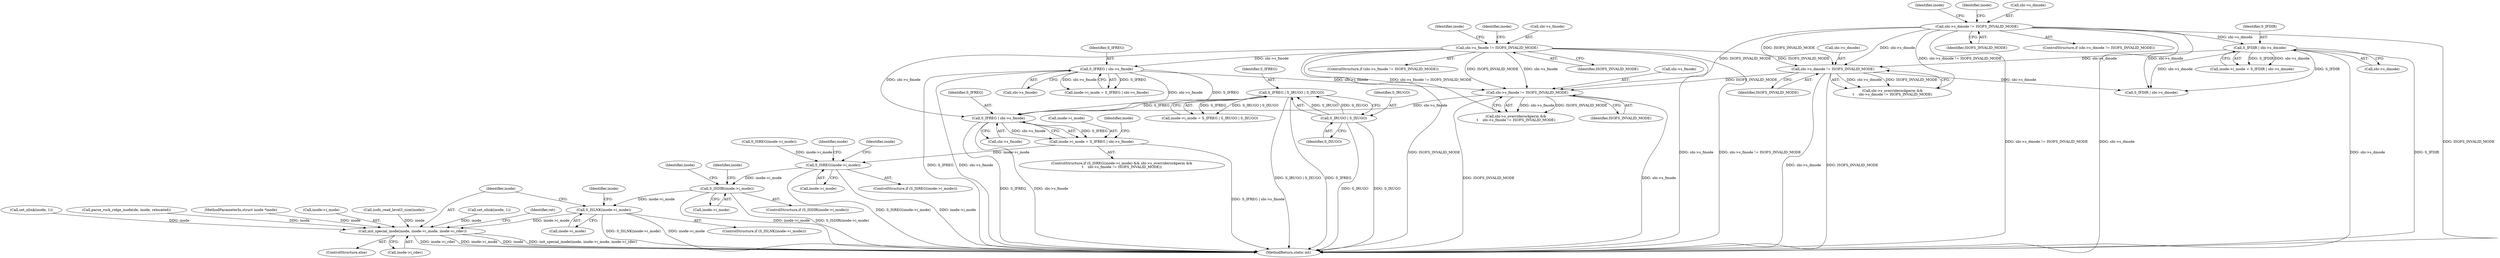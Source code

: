 digraph "0_linux_410dd3cf4c9b36f27ed4542ee18b1af5e68645a4_0@pointer" {
"1000621" [label="(Call,S_IFREG | sbi->s_fmode)"];
"1000330" [label="(Call,S_IFREG | sbi->s_fmode)"];
"1000320" [label="(Call,sbi->s_fmode != ISOFS_INVALID_MODE)"];
"1000341" [label="(Call,S_IFREG | S_IRUGO | S_IXUGO)"];
"1000343" [label="(Call,S_IRUGO | S_IXUGO)"];
"1000612" [label="(Call,sbi->s_fmode != ISOFS_INVALID_MODE)"];
"1000290" [label="(Call,sbi->s_dmode != ISOFS_INVALID_MODE)"];
"1000588" [label="(Call,sbi->s_dmode != ISOFS_INVALID_MODE)"];
"1000299" [label="(Call,S_IFDIR | sbi->s_dmode)"];
"1000617" [label="(Call,inode->i_mode = S_IFREG | sbi->s_fmode)"];
"1000627" [label="(Call,S_ISREG(inode->i_mode))"];
"1000665" [label="(Call,S_ISDIR(inode->i_mode))"];
"1000684" [label="(Call,S_ISLNK(inode->i_mode))"];
"1000704" [label="(Call,init_special_inode(inode, inode->i_mode, inode->i_rdev))"];
"1000337" [label="(Call,inode->i_mode = S_IFREG | S_IRUGO | S_IXUGO)"];
"1000320" [label="(Call,sbi->s_fmode != ISOFS_INVALID_MODE)"];
"1000321" [label="(Call,sbi->s_fmode)"];
"1000344" [label="(Identifier,S_IRUGO)"];
"1000602" [label="(ControlStructure,if (S_ISREG(inode->i_mode) && sbi->s_overriderockperm &&\n\t    sbi->s_fmode != ISOFS_INVALID_MODE))"];
"1000294" [label="(Identifier,ISOFS_INVALID_MODE)"];
"1000618" [label="(Call,inode->i_mode)"];
"1000706" [label="(Call,inode->i_mode)"];
"1000409" [label="(Call,isofs_read_level3_size(inode))"];
"1000667" [label="(Identifier,inode)"];
"1000705" [label="(Identifier,inode)"];
"1000330" [label="(Call,S_IFREG | sbi->s_fmode)"];
"1000588" [label="(Call,sbi->s_dmode != ISOFS_INVALID_MODE)"];
"1000314" [label="(Call,set_nlink(inode, 1))"];
"1000613" [label="(Call,sbi->s_fmode)"];
"1000634" [label="(Identifier,inode)"];
"1000704" [label="(Call,init_special_inode(inode, inode->i_mode, inode->i_rdev))"];
"1000703" [label="(ControlStructure,else)"];
"1000621" [label="(Call,S_IFREG | sbi->s_fmode)"];
"1000319" [label="(ControlStructure,if (sbi->s_fmode != ISOFS_INVALID_MODE))"];
"1000622" [label="(Identifier,S_IFREG)"];
"1000332" [label="(Call,sbi->s_fmode)"];
"1000300" [label="(Identifier,S_IFDIR)"];
"1000672" [label="(Identifier,inode)"];
"1000301" [label="(Call,sbi->s_dmode)"];
"1000713" [label="(Identifier,ret)"];
"1000346" [label="(Call,set_nlink(inode, 1))"];
"1000627" [label="(Call,S_ISREG(inode->i_mode))"];
"1000552" [label="(Call,parse_rock_ridge_inode(de, inode, relocated))"];
"1000113" [label="(MethodParameterIn,struct inode *inode)"];
"1000691" [label="(Identifier,inode)"];
"1000628" [label="(Call,inode->i_mode)"];
"1000331" [label="(Identifier,S_IFREG)"];
"1000290" [label="(Call,sbi->s_dmode != ISOFS_INVALID_MODE)"];
"1000685" [label="(Call,inode->i_mode)"];
"1000597" [label="(Call,S_IFDIR | sbi->s_dmode)"];
"1000297" [label="(Identifier,inode)"];
"1000608" [label="(Call,sbi->s_overriderockperm &&\n\t    sbi->s_fmode != ISOFS_INVALID_MODE)"];
"1000626" [label="(ControlStructure,if (S_ISREG(inode->i_mode)))"];
"1000683" [label="(ControlStructure,if (S_ISLNK(inode->i_mode)))"];
"1000339" [label="(Identifier,inode)"];
"1000629" [label="(Identifier,inode)"];
"1000342" [label="(Identifier,S_IFREG)"];
"1000589" [label="(Call,sbi->s_dmode)"];
"1000665" [label="(Call,S_ISDIR(inode->i_mode))"];
"1000326" [label="(Call,inode->i_mode = S_IFREG | sbi->s_fmode)"];
"1000324" [label="(Identifier,ISOFS_INVALID_MODE)"];
"1000345" [label="(Identifier,S_IXUGO)"];
"1000341" [label="(Call,S_IFREG | S_IRUGO | S_IXUGO)"];
"1000617" [label="(Call,inode->i_mode = S_IFREG | sbi->s_fmode)"];
"1000604" [label="(Call,S_ISREG(inode->i_mode))"];
"1000328" [label="(Identifier,inode)"];
"1000307" [label="(Identifier,inode)"];
"1000295" [label="(Call,inode->i_mode = S_IFDIR | sbi->s_dmode)"];
"1000289" [label="(ControlStructure,if (sbi->s_dmode != ISOFS_INVALID_MODE))"];
"1000623" [label="(Call,sbi->s_fmode)"];
"1000592" [label="(Identifier,ISOFS_INVALID_MODE)"];
"1000727" [label="(MethodReturn,static int)"];
"1000664" [label="(ControlStructure,if (S_ISDIR(inode->i_mode)))"];
"1000612" [label="(Call,sbi->s_fmode != ISOFS_INVALID_MODE)"];
"1000616" [label="(Identifier,ISOFS_INVALID_MODE)"];
"1000686" [label="(Identifier,inode)"];
"1000343" [label="(Call,S_IRUGO | S_IXUGO)"];
"1000684" [label="(Call,S_ISLNK(inode->i_mode))"];
"1000299" [label="(Call,S_IFDIR | sbi->s_dmode)"];
"1000709" [label="(Call,inode->i_rdev)"];
"1000291" [label="(Call,sbi->s_dmode)"];
"1000666" [label="(Call,inode->i_mode)"];
"1000584" [label="(Call,sbi->s_overriderockperm &&\n\t    sbi->s_dmode != ISOFS_INVALID_MODE)"];
"1000621" -> "1000617"  [label="AST: "];
"1000621" -> "1000623"  [label="CFG: "];
"1000622" -> "1000621"  [label="AST: "];
"1000623" -> "1000621"  [label="AST: "];
"1000617" -> "1000621"  [label="CFG: "];
"1000621" -> "1000727"  [label="DDG: S_IFREG"];
"1000621" -> "1000727"  [label="DDG: sbi->s_fmode"];
"1000621" -> "1000617"  [label="DDG: S_IFREG"];
"1000621" -> "1000617"  [label="DDG: sbi->s_fmode"];
"1000330" -> "1000621"  [label="DDG: S_IFREG"];
"1000330" -> "1000621"  [label="DDG: sbi->s_fmode"];
"1000341" -> "1000621"  [label="DDG: S_IFREG"];
"1000612" -> "1000621"  [label="DDG: sbi->s_fmode"];
"1000320" -> "1000621"  [label="DDG: sbi->s_fmode"];
"1000330" -> "1000326"  [label="AST: "];
"1000330" -> "1000332"  [label="CFG: "];
"1000331" -> "1000330"  [label="AST: "];
"1000332" -> "1000330"  [label="AST: "];
"1000326" -> "1000330"  [label="CFG: "];
"1000330" -> "1000727"  [label="DDG: S_IFREG"];
"1000330" -> "1000727"  [label="DDG: sbi->s_fmode"];
"1000330" -> "1000326"  [label="DDG: S_IFREG"];
"1000330" -> "1000326"  [label="DDG: sbi->s_fmode"];
"1000320" -> "1000330"  [label="DDG: sbi->s_fmode"];
"1000330" -> "1000612"  [label="DDG: sbi->s_fmode"];
"1000320" -> "1000319"  [label="AST: "];
"1000320" -> "1000324"  [label="CFG: "];
"1000321" -> "1000320"  [label="AST: "];
"1000324" -> "1000320"  [label="AST: "];
"1000328" -> "1000320"  [label="CFG: "];
"1000339" -> "1000320"  [label="CFG: "];
"1000320" -> "1000727"  [label="DDG: ISOFS_INVALID_MODE"];
"1000320" -> "1000727"  [label="DDG: sbi->s_fmode"];
"1000320" -> "1000727"  [label="DDG: sbi->s_fmode != ISOFS_INVALID_MODE"];
"1000320" -> "1000588"  [label="DDG: ISOFS_INVALID_MODE"];
"1000320" -> "1000608"  [label="DDG: sbi->s_fmode != ISOFS_INVALID_MODE"];
"1000320" -> "1000612"  [label="DDG: sbi->s_fmode"];
"1000320" -> "1000612"  [label="DDG: ISOFS_INVALID_MODE"];
"1000341" -> "1000337"  [label="AST: "];
"1000341" -> "1000343"  [label="CFG: "];
"1000342" -> "1000341"  [label="AST: "];
"1000343" -> "1000341"  [label="AST: "];
"1000337" -> "1000341"  [label="CFG: "];
"1000341" -> "1000727"  [label="DDG: S_IRUGO | S_IXUGO"];
"1000341" -> "1000727"  [label="DDG: S_IFREG"];
"1000341" -> "1000337"  [label="DDG: S_IFREG"];
"1000341" -> "1000337"  [label="DDG: S_IRUGO | S_IXUGO"];
"1000343" -> "1000341"  [label="DDG: S_IRUGO"];
"1000343" -> "1000341"  [label="DDG: S_IXUGO"];
"1000343" -> "1000345"  [label="CFG: "];
"1000344" -> "1000343"  [label="AST: "];
"1000345" -> "1000343"  [label="AST: "];
"1000343" -> "1000727"  [label="DDG: S_IRUGO"];
"1000343" -> "1000727"  [label="DDG: S_IXUGO"];
"1000612" -> "1000608"  [label="AST: "];
"1000612" -> "1000616"  [label="CFG: "];
"1000613" -> "1000612"  [label="AST: "];
"1000616" -> "1000612"  [label="AST: "];
"1000608" -> "1000612"  [label="CFG: "];
"1000612" -> "1000727"  [label="DDG: sbi->s_fmode"];
"1000612" -> "1000727"  [label="DDG: ISOFS_INVALID_MODE"];
"1000612" -> "1000608"  [label="DDG: sbi->s_fmode"];
"1000612" -> "1000608"  [label="DDG: ISOFS_INVALID_MODE"];
"1000290" -> "1000612"  [label="DDG: ISOFS_INVALID_MODE"];
"1000588" -> "1000612"  [label="DDG: ISOFS_INVALID_MODE"];
"1000290" -> "1000289"  [label="AST: "];
"1000290" -> "1000294"  [label="CFG: "];
"1000291" -> "1000290"  [label="AST: "];
"1000294" -> "1000290"  [label="AST: "];
"1000297" -> "1000290"  [label="CFG: "];
"1000307" -> "1000290"  [label="CFG: "];
"1000290" -> "1000727"  [label="DDG: sbi->s_dmode"];
"1000290" -> "1000727"  [label="DDG: ISOFS_INVALID_MODE"];
"1000290" -> "1000727"  [label="DDG: sbi->s_dmode != ISOFS_INVALID_MODE"];
"1000290" -> "1000299"  [label="DDG: sbi->s_dmode"];
"1000290" -> "1000584"  [label="DDG: sbi->s_dmode != ISOFS_INVALID_MODE"];
"1000290" -> "1000588"  [label="DDG: sbi->s_dmode"];
"1000290" -> "1000588"  [label="DDG: ISOFS_INVALID_MODE"];
"1000290" -> "1000597"  [label="DDG: sbi->s_dmode"];
"1000588" -> "1000584"  [label="AST: "];
"1000588" -> "1000592"  [label="CFG: "];
"1000589" -> "1000588"  [label="AST: "];
"1000592" -> "1000588"  [label="AST: "];
"1000584" -> "1000588"  [label="CFG: "];
"1000588" -> "1000727"  [label="DDG: sbi->s_dmode"];
"1000588" -> "1000727"  [label="DDG: ISOFS_INVALID_MODE"];
"1000588" -> "1000584"  [label="DDG: sbi->s_dmode"];
"1000588" -> "1000584"  [label="DDG: ISOFS_INVALID_MODE"];
"1000299" -> "1000588"  [label="DDG: sbi->s_dmode"];
"1000588" -> "1000597"  [label="DDG: sbi->s_dmode"];
"1000299" -> "1000295"  [label="AST: "];
"1000299" -> "1000301"  [label="CFG: "];
"1000300" -> "1000299"  [label="AST: "];
"1000301" -> "1000299"  [label="AST: "];
"1000295" -> "1000299"  [label="CFG: "];
"1000299" -> "1000727"  [label="DDG: sbi->s_dmode"];
"1000299" -> "1000727"  [label="DDG: S_IFDIR"];
"1000299" -> "1000295"  [label="DDG: S_IFDIR"];
"1000299" -> "1000295"  [label="DDG: sbi->s_dmode"];
"1000299" -> "1000597"  [label="DDG: S_IFDIR"];
"1000299" -> "1000597"  [label="DDG: sbi->s_dmode"];
"1000617" -> "1000602"  [label="AST: "];
"1000618" -> "1000617"  [label="AST: "];
"1000629" -> "1000617"  [label="CFG: "];
"1000617" -> "1000727"  [label="DDG: S_IFREG | sbi->s_fmode"];
"1000617" -> "1000627"  [label="DDG: inode->i_mode"];
"1000627" -> "1000626"  [label="AST: "];
"1000627" -> "1000628"  [label="CFG: "];
"1000628" -> "1000627"  [label="AST: "];
"1000634" -> "1000627"  [label="CFG: "];
"1000667" -> "1000627"  [label="CFG: "];
"1000627" -> "1000727"  [label="DDG: S_ISREG(inode->i_mode)"];
"1000627" -> "1000727"  [label="DDG: inode->i_mode"];
"1000604" -> "1000627"  [label="DDG: inode->i_mode"];
"1000627" -> "1000665"  [label="DDG: inode->i_mode"];
"1000665" -> "1000664"  [label="AST: "];
"1000665" -> "1000666"  [label="CFG: "];
"1000666" -> "1000665"  [label="AST: "];
"1000672" -> "1000665"  [label="CFG: "];
"1000686" -> "1000665"  [label="CFG: "];
"1000665" -> "1000727"  [label="DDG: inode->i_mode"];
"1000665" -> "1000727"  [label="DDG: S_ISDIR(inode->i_mode)"];
"1000665" -> "1000684"  [label="DDG: inode->i_mode"];
"1000684" -> "1000683"  [label="AST: "];
"1000684" -> "1000685"  [label="CFG: "];
"1000685" -> "1000684"  [label="AST: "];
"1000691" -> "1000684"  [label="CFG: "];
"1000705" -> "1000684"  [label="CFG: "];
"1000684" -> "1000727"  [label="DDG: S_ISLNK(inode->i_mode)"];
"1000684" -> "1000727"  [label="DDG: inode->i_mode"];
"1000684" -> "1000704"  [label="DDG: inode->i_mode"];
"1000704" -> "1000703"  [label="AST: "];
"1000704" -> "1000709"  [label="CFG: "];
"1000705" -> "1000704"  [label="AST: "];
"1000706" -> "1000704"  [label="AST: "];
"1000709" -> "1000704"  [label="AST: "];
"1000713" -> "1000704"  [label="CFG: "];
"1000704" -> "1000727"  [label="DDG: inode->i_rdev"];
"1000704" -> "1000727"  [label="DDG: inode->i_mode"];
"1000704" -> "1000727"  [label="DDG: inode"];
"1000704" -> "1000727"  [label="DDG: init_special_inode(inode, inode->i_mode, inode->i_rdev)"];
"1000314" -> "1000704"  [label="DDG: inode"];
"1000552" -> "1000704"  [label="DDG: inode"];
"1000346" -> "1000704"  [label="DDG: inode"];
"1000409" -> "1000704"  [label="DDG: inode"];
"1000113" -> "1000704"  [label="DDG: inode"];
}
